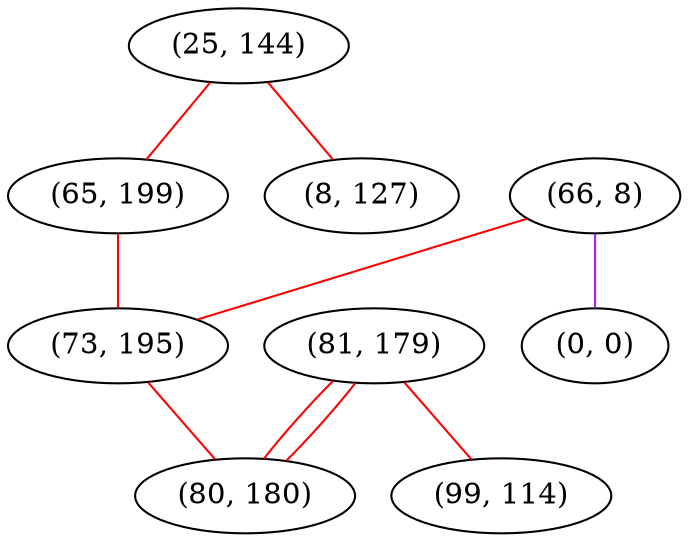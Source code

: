 graph "" {
"(25, 144)";
"(81, 179)";
"(65, 199)";
"(66, 8)";
"(73, 195)";
"(8, 127)";
"(99, 114)";
"(0, 0)";
"(80, 180)";
"(25, 144)" -- "(8, 127)"  [color=red, key=0, weight=1];
"(25, 144)" -- "(65, 199)"  [color=red, key=0, weight=1];
"(81, 179)" -- "(99, 114)"  [color=red, key=0, weight=1];
"(81, 179)" -- "(80, 180)"  [color=red, key=0, weight=1];
"(81, 179)" -- "(80, 180)"  [color=red, key=1, weight=1];
"(65, 199)" -- "(73, 195)"  [color=red, key=0, weight=1];
"(66, 8)" -- "(73, 195)"  [color=red, key=0, weight=1];
"(66, 8)" -- "(0, 0)"  [color=purple, key=0, weight=4];
"(73, 195)" -- "(80, 180)"  [color=red, key=0, weight=1];
}
